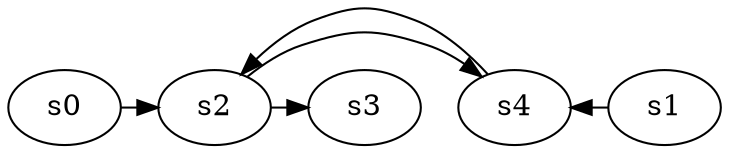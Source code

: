 digraph game_0989_complex_5 {
    s0 [name="s0", player=1, target=1];
    s1 [name="s1", player=1, target=1];
    s2 [name="s2", player=0];
    s3 [name="s3", player=0];
    s4 [name="s4", player=1];

    s0 -> s2 [constraint="time % 4 == 3"];
    s1 -> s4 [constraint="!(time % 3 == 2)"];
    s2 -> s3 [constraint="!(time % 2 == 1)"];
    s2 -> s4 [constraint="time % 2 == 1 && time % 3 == 1"];
    s4 -> s2 [constraint="!(time % 5 == 4)"];
}
